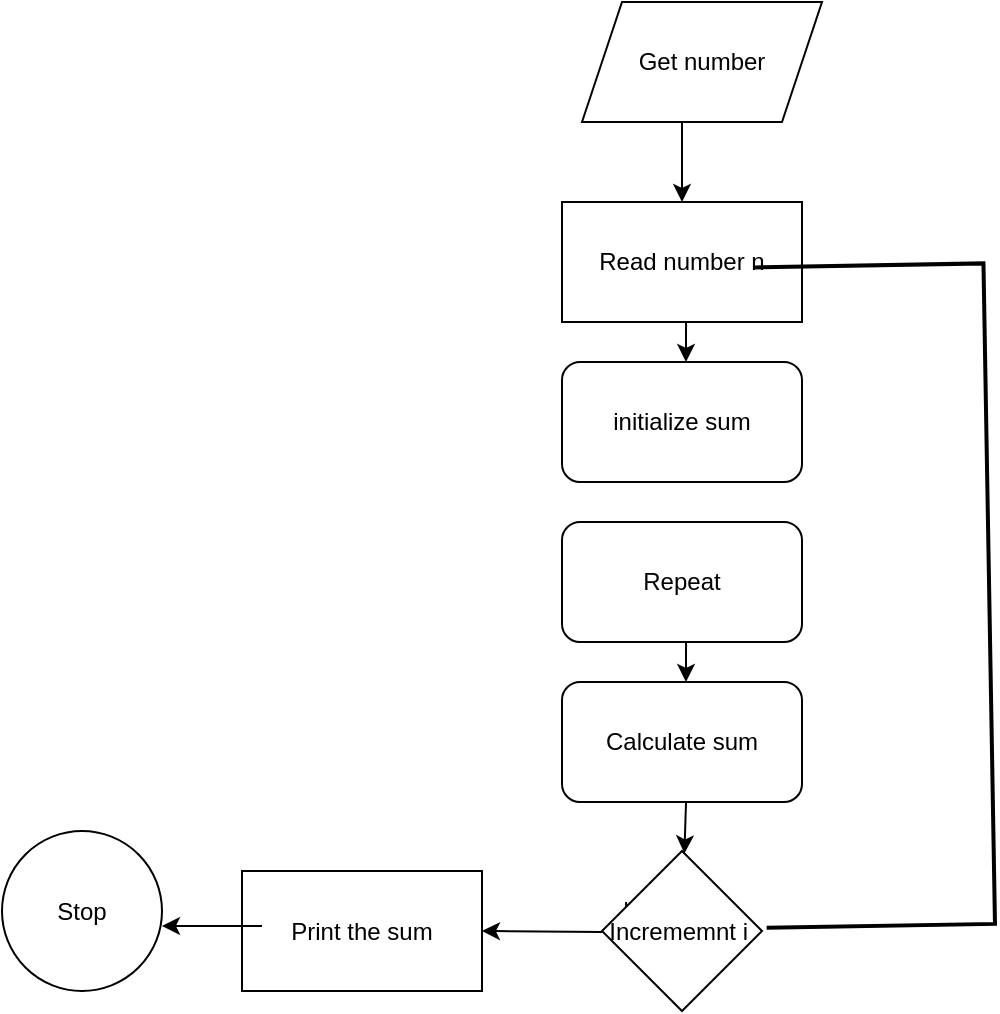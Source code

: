 <mxfile version="21.6.5" type="github">
  <diagram id="C5RBs43oDa-KdzZeNtuy" name="Page-1">
    <mxGraphModel dx="793" dy="584" grid="1" gridSize="10" guides="1" tooltips="1" connect="1" arrows="1" fold="1" page="1" pageScale="1" pageWidth="827" pageHeight="1169" math="0" shadow="0">
      <root>
        <mxCell id="WIyWlLk6GJQsqaUBKTNV-0" />
        <mxCell id="WIyWlLk6GJQsqaUBKTNV-1" parent="WIyWlLk6GJQsqaUBKTNV-0" />
        <mxCell id="7Vth30fPWuzFg9I9Hq80-27" value="" style="group" vertex="1" connectable="0" parent="WIyWlLk6GJQsqaUBKTNV-1">
          <mxGeometry x="130" y="30" width="496.493" height="504.5" as="geometry" />
        </mxCell>
        <mxCell id="7Vth30fPWuzFg9I9Hq80-0" value="Get number" style="shape=parallelogram;perimeter=parallelogramPerimeter;whiteSpace=wrap;html=1;fixedSize=1;" vertex="1" parent="7Vth30fPWuzFg9I9Hq80-27">
          <mxGeometry x="290" width="120" height="60" as="geometry" />
        </mxCell>
        <mxCell id="7Vth30fPWuzFg9I9Hq80-1" value="" style="endArrow=classic;html=1;rounded=0;" edge="1" parent="7Vth30fPWuzFg9I9Hq80-27">
          <mxGeometry width="50" height="50" relative="1" as="geometry">
            <mxPoint x="340" y="60" as="sourcePoint" />
            <mxPoint x="340" y="100" as="targetPoint" />
          </mxGeometry>
        </mxCell>
        <mxCell id="7Vth30fPWuzFg9I9Hq80-2" value="Read number n" style="rounded=0;whiteSpace=wrap;html=1;" vertex="1" parent="7Vth30fPWuzFg9I9Hq80-27">
          <mxGeometry x="280" y="100" width="120" height="60" as="geometry" />
        </mxCell>
        <mxCell id="7Vth30fPWuzFg9I9Hq80-3" value="initialize sum" style="rounded=1;whiteSpace=wrap;html=1;" vertex="1" parent="7Vth30fPWuzFg9I9Hq80-27">
          <mxGeometry x="280" y="180" width="120" height="60" as="geometry" />
        </mxCell>
        <mxCell id="7Vth30fPWuzFg9I9Hq80-4" value="" style="endArrow=classic;html=1;rounded=0;exitX=0.617;exitY=1;exitDx=0;exitDy=0;exitPerimeter=0;" edge="1" parent="7Vth30fPWuzFg9I9Hq80-27">
          <mxGeometry width="50" height="50" relative="1" as="geometry">
            <mxPoint x="342.02" y="160" as="sourcePoint" />
            <mxPoint x="342" y="180" as="targetPoint" />
            <Array as="points">
              <mxPoint x="341.98" y="160" />
            </Array>
          </mxGeometry>
        </mxCell>
        <mxCell id="7Vth30fPWuzFg9I9Hq80-7" value="Repeat" style="rounded=1;whiteSpace=wrap;html=1;" vertex="1" parent="7Vth30fPWuzFg9I9Hq80-27">
          <mxGeometry x="280" y="260" width="120" height="60" as="geometry" />
        </mxCell>
        <mxCell id="7Vth30fPWuzFg9I9Hq80-8" value="" style="endArrow=classic;html=1;rounded=0;exitX=0.617;exitY=1;exitDx=0;exitDy=0;exitPerimeter=0;" edge="1" parent="7Vth30fPWuzFg9I9Hq80-27">
          <mxGeometry width="50" height="50" relative="1" as="geometry">
            <mxPoint x="312.02" y="450" as="sourcePoint" />
            <mxPoint x="312" y="470" as="targetPoint" />
            <Array as="points">
              <mxPoint x="311.98" y="450" />
            </Array>
          </mxGeometry>
        </mxCell>
        <mxCell id="7Vth30fPWuzFg9I9Hq80-11" value="Calculate sum" style="rounded=1;whiteSpace=wrap;html=1;" vertex="1" parent="7Vth30fPWuzFg9I9Hq80-27">
          <mxGeometry x="280" y="340" width="120" height="60" as="geometry" />
        </mxCell>
        <mxCell id="7Vth30fPWuzFg9I9Hq80-12" value="" style="endArrow=classic;html=1;rounded=0;exitX=0.617;exitY=1;exitDx=0;exitDy=0;exitPerimeter=0;" edge="1" parent="7Vth30fPWuzFg9I9Hq80-27">
          <mxGeometry width="50" height="50" relative="1" as="geometry">
            <mxPoint x="342.02" y="320" as="sourcePoint" />
            <mxPoint x="342" y="340" as="targetPoint" />
            <Array as="points">
              <mxPoint x="341.98" y="320" />
            </Array>
          </mxGeometry>
        </mxCell>
        <mxCell id="7Vth30fPWuzFg9I9Hq80-15" value="" style="endArrow=classic;html=1;rounded=0;exitX=0.617;exitY=1;exitDx=0;exitDy=0;exitPerimeter=0;" edge="1" parent="7Vth30fPWuzFg9I9Hq80-27" target="7Vth30fPWuzFg9I9Hq80-16">
          <mxGeometry width="50" height="50" relative="1" as="geometry">
            <mxPoint x="342.02" y="400" as="sourcePoint" />
            <mxPoint x="342" y="420" as="targetPoint" />
            <Array as="points">
              <mxPoint x="341.98" y="400" />
            </Array>
          </mxGeometry>
        </mxCell>
        <mxCell id="7Vth30fPWuzFg9I9Hq80-16" value="Incrememnt i&amp;nbsp;" style="rhombus;whiteSpace=wrap;html=1;" vertex="1" parent="7Vth30fPWuzFg9I9Hq80-27">
          <mxGeometry x="300" y="424.5" width="80" height="80" as="geometry" />
        </mxCell>
        <mxCell id="7Vth30fPWuzFg9I9Hq80-19" value="" style="strokeWidth=2;html=1;shape=mxgraph.flowchart.annotation_1;align=left;pointerEvents=1;rotation=-181;" vertex="1" parent="7Vth30fPWuzFg9I9Hq80-27">
          <mxGeometry x="379.43" y="131.67" width="114.19" height="330.29" as="geometry" />
        </mxCell>
        <mxCell id="7Vth30fPWuzFg9I9Hq80-21" value="Print the sum" style="rounded=0;whiteSpace=wrap;html=1;" vertex="1" parent="7Vth30fPWuzFg9I9Hq80-27">
          <mxGeometry x="120" y="434.5" width="120" height="60" as="geometry" />
        </mxCell>
        <mxCell id="7Vth30fPWuzFg9I9Hq80-22" value="Stop" style="ellipse;whiteSpace=wrap;html=1;aspect=fixed;" vertex="1" parent="7Vth30fPWuzFg9I9Hq80-27">
          <mxGeometry y="414.5" width="80" height="80" as="geometry" />
        </mxCell>
        <mxCell id="7Vth30fPWuzFg9I9Hq80-25" value="" style="endArrow=classic;html=1;rounded=0;exitX=0.383;exitY=0.017;exitDx=0;exitDy=0;exitPerimeter=0;entryX=1;entryY=0.5;entryDx=0;entryDy=0;" edge="1" parent="7Vth30fPWuzFg9I9Hq80-27" target="7Vth30fPWuzFg9I9Hq80-21">
          <mxGeometry width="50" height="50" relative="1" as="geometry">
            <mxPoint x="300" y="465.01" as="sourcePoint" />
            <mxPoint x="250" y="464" as="targetPoint" />
          </mxGeometry>
        </mxCell>
        <mxCell id="7Vth30fPWuzFg9I9Hq80-26" value="" style="endArrow=classic;html=1;rounded=0;" edge="1" parent="7Vth30fPWuzFg9I9Hq80-27">
          <mxGeometry width="50" height="50" relative="1" as="geometry">
            <mxPoint x="130" y="461.96" as="sourcePoint" />
            <mxPoint x="80" y="461.96" as="targetPoint" />
          </mxGeometry>
        </mxCell>
      </root>
    </mxGraphModel>
  </diagram>
</mxfile>
